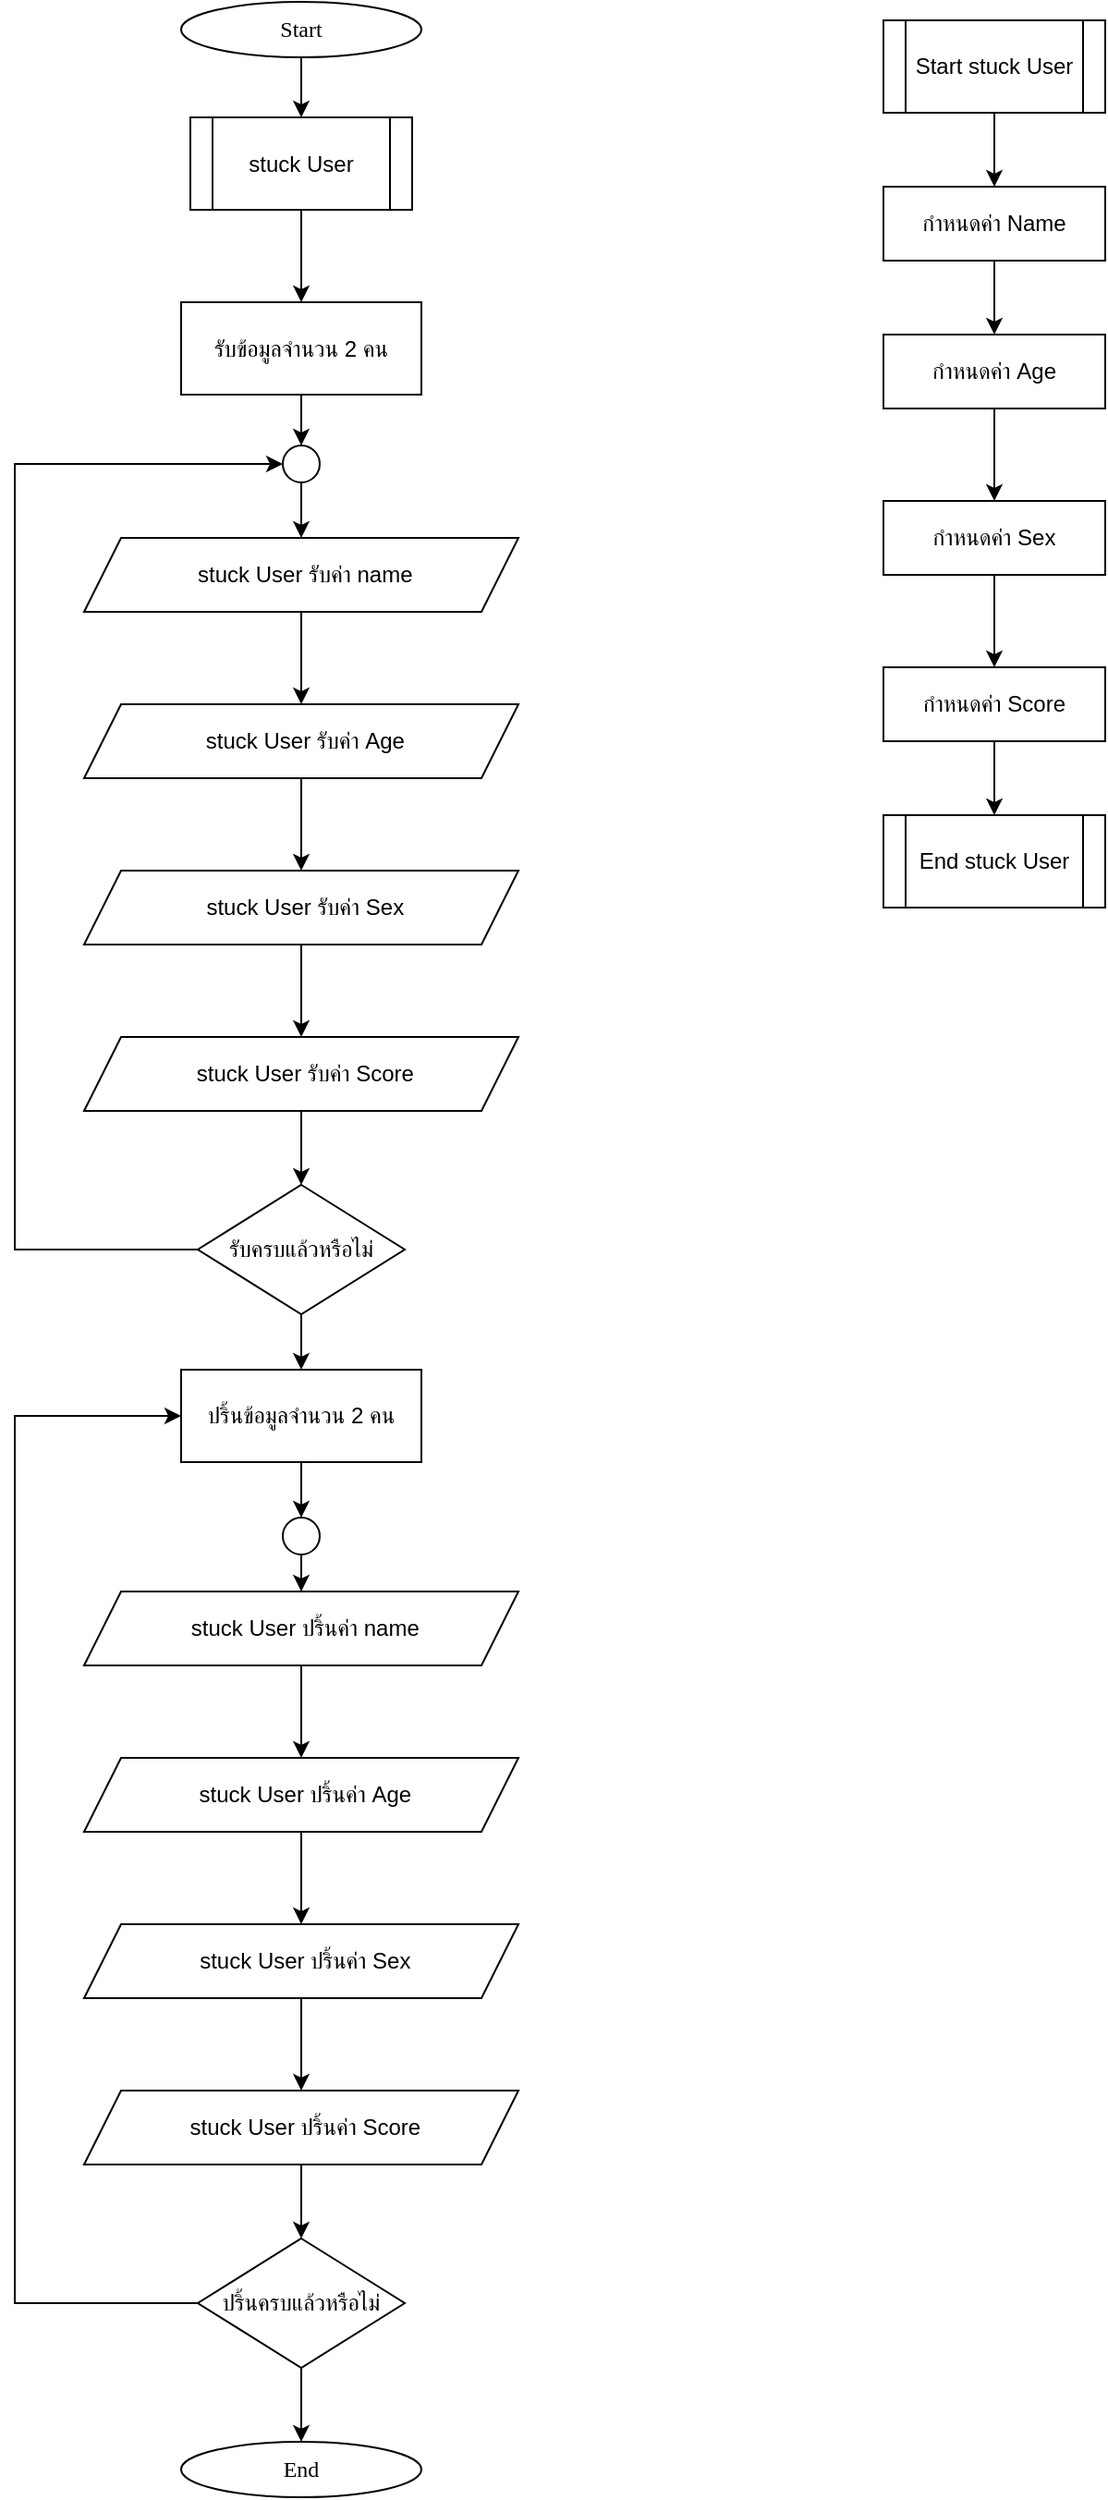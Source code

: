 <mxfile version="25.0.1">
  <diagram name="Page-1" id="lbjRhubGz88T3U6N09Bf">
    <mxGraphModel dx="2587" dy="2042" grid="1" gridSize="10" guides="1" tooltips="1" connect="1" arrows="1" fold="1" page="1" pageScale="1" pageWidth="850" pageHeight="1100" math="0" shadow="0">
      <root>
        <mxCell id="0" />
        <mxCell id="1" parent="0" />
        <mxCell id="k79pjMpJ2o8f5WZcx35u-18" value="" style="edgeStyle=orthogonalEdgeStyle;rounded=0;orthogonalLoop=1;jettySize=auto;html=1;" edge="1" parent="1" source="k79pjMpJ2o8f5WZcx35u-1" target="k79pjMpJ2o8f5WZcx35u-17">
          <mxGeometry relative="1" as="geometry" />
        </mxCell>
        <mxCell id="k79pjMpJ2o8f5WZcx35u-1" value="&lt;font data-font-src=&quot;https://fonts.googleapis.com/css?family=Sarabun&quot; face=&quot;Sarabun&quot;&gt;Start&lt;/font&gt;" style="ellipse;whiteSpace=wrap;html=1;" vertex="1" parent="1">
          <mxGeometry x="-640.0" y="-1050" width="130" height="30" as="geometry" />
        </mxCell>
        <mxCell id="k79pjMpJ2o8f5WZcx35u-2" value="&lt;font data-font-src=&quot;https://fonts.googleapis.com/css?family=Sarabun&quot; face=&quot;Sarabun&quot;&gt;End&lt;/font&gt;" style="ellipse;whiteSpace=wrap;html=1;" vertex="1" parent="1">
          <mxGeometry x="-640.0" y="270" width="130" height="30" as="geometry" />
        </mxCell>
        <mxCell id="k79pjMpJ2o8f5WZcx35u-11" value="" style="edgeStyle=orthogonalEdgeStyle;rounded=0;orthogonalLoop=1;jettySize=auto;html=1;" edge="1" parent="1" source="k79pjMpJ2o8f5WZcx35u-3" target="k79pjMpJ2o8f5WZcx35u-5">
          <mxGeometry relative="1" as="geometry" />
        </mxCell>
        <mxCell id="k79pjMpJ2o8f5WZcx35u-3" value="Start stuck User" style="shape=process;whiteSpace=wrap;html=1;backgroundOutline=1;" vertex="1" parent="1">
          <mxGeometry x="-260" y="-1040" width="120" height="50" as="geometry" />
        </mxCell>
        <mxCell id="k79pjMpJ2o8f5WZcx35u-12" value="" style="edgeStyle=orthogonalEdgeStyle;rounded=0;orthogonalLoop=1;jettySize=auto;html=1;" edge="1" parent="1" source="k79pjMpJ2o8f5WZcx35u-5" target="k79pjMpJ2o8f5WZcx35u-7">
          <mxGeometry relative="1" as="geometry" />
        </mxCell>
        <mxCell id="k79pjMpJ2o8f5WZcx35u-5" value="กำหนดค่า Name" style="rounded=0;whiteSpace=wrap;html=1;" vertex="1" parent="1">
          <mxGeometry x="-260" y="-950" width="120" height="40" as="geometry" />
        </mxCell>
        <mxCell id="k79pjMpJ2o8f5WZcx35u-13" value="" style="edgeStyle=orthogonalEdgeStyle;rounded=0;orthogonalLoop=1;jettySize=auto;html=1;" edge="1" parent="1" source="k79pjMpJ2o8f5WZcx35u-7" target="k79pjMpJ2o8f5WZcx35u-8">
          <mxGeometry relative="1" as="geometry" />
        </mxCell>
        <mxCell id="k79pjMpJ2o8f5WZcx35u-7" value="กำหนดค่า&amp;nbsp;Age" style="rounded=0;whiteSpace=wrap;html=1;" vertex="1" parent="1">
          <mxGeometry x="-260" y="-870" width="120" height="40" as="geometry" />
        </mxCell>
        <mxCell id="k79pjMpJ2o8f5WZcx35u-14" value="" style="edgeStyle=orthogonalEdgeStyle;rounded=0;orthogonalLoop=1;jettySize=auto;html=1;" edge="1" parent="1" source="k79pjMpJ2o8f5WZcx35u-8" target="k79pjMpJ2o8f5WZcx35u-9">
          <mxGeometry relative="1" as="geometry" />
        </mxCell>
        <mxCell id="k79pjMpJ2o8f5WZcx35u-8" value="กำหนดค่า&amp;nbsp;Sex" style="rounded=0;whiteSpace=wrap;html=1;" vertex="1" parent="1">
          <mxGeometry x="-260" y="-780" width="120" height="40" as="geometry" />
        </mxCell>
        <mxCell id="k79pjMpJ2o8f5WZcx35u-16" value="" style="edgeStyle=orthogonalEdgeStyle;rounded=0;orthogonalLoop=1;jettySize=auto;html=1;" edge="1" parent="1" source="k79pjMpJ2o8f5WZcx35u-9" target="k79pjMpJ2o8f5WZcx35u-15">
          <mxGeometry relative="1" as="geometry" />
        </mxCell>
        <mxCell id="k79pjMpJ2o8f5WZcx35u-9" value="กำหนดค่า&amp;nbsp;Score" style="rounded=0;whiteSpace=wrap;html=1;" vertex="1" parent="1">
          <mxGeometry x="-260" y="-690" width="120" height="40" as="geometry" />
        </mxCell>
        <mxCell id="k79pjMpJ2o8f5WZcx35u-15" value="End stuck User" style="shape=process;whiteSpace=wrap;html=1;backgroundOutline=1;" vertex="1" parent="1">
          <mxGeometry x="-260" y="-610" width="120" height="50" as="geometry" />
        </mxCell>
        <mxCell id="k79pjMpJ2o8f5WZcx35u-20" value="" style="edgeStyle=orthogonalEdgeStyle;rounded=0;orthogonalLoop=1;jettySize=auto;html=1;" edge="1" parent="1" source="k79pjMpJ2o8f5WZcx35u-17" target="k79pjMpJ2o8f5WZcx35u-19">
          <mxGeometry relative="1" as="geometry" />
        </mxCell>
        <mxCell id="k79pjMpJ2o8f5WZcx35u-17" value="stuck User" style="shape=process;whiteSpace=wrap;html=1;backgroundOutline=1;" vertex="1" parent="1">
          <mxGeometry x="-635" y="-987.5" width="120" height="50" as="geometry" />
        </mxCell>
        <mxCell id="k79pjMpJ2o8f5WZcx35u-32" value="" style="edgeStyle=orthogonalEdgeStyle;rounded=0;orthogonalLoop=1;jettySize=auto;html=1;" edge="1" parent="1" source="k79pjMpJ2o8f5WZcx35u-19" target="k79pjMpJ2o8f5WZcx35u-31">
          <mxGeometry relative="1" as="geometry" />
        </mxCell>
        <mxCell id="k79pjMpJ2o8f5WZcx35u-19" value="รับข้อมูลจำนวน 2 คน" style="rounded=0;whiteSpace=wrap;html=1;" vertex="1" parent="1">
          <mxGeometry x="-640" y="-887.5" width="130" height="50" as="geometry" />
        </mxCell>
        <mxCell id="k79pjMpJ2o8f5WZcx35u-28" value="" style="edgeStyle=orthogonalEdgeStyle;rounded=0;orthogonalLoop=1;jettySize=auto;html=1;" edge="1" parent="1" source="k79pjMpJ2o8f5WZcx35u-22" target="k79pjMpJ2o8f5WZcx35u-23">
          <mxGeometry relative="1" as="geometry" />
        </mxCell>
        <mxCell id="k79pjMpJ2o8f5WZcx35u-22" value="&amp;nbsp;stuck User รับค่า name" style="shape=parallelogram;perimeter=parallelogramPerimeter;whiteSpace=wrap;html=1;fixedSize=1;" vertex="1" parent="1">
          <mxGeometry x="-692.5" y="-760" width="235" height="40" as="geometry" />
        </mxCell>
        <mxCell id="k79pjMpJ2o8f5WZcx35u-29" value="" style="edgeStyle=orthogonalEdgeStyle;rounded=0;orthogonalLoop=1;jettySize=auto;html=1;" edge="1" parent="1" source="k79pjMpJ2o8f5WZcx35u-23" target="k79pjMpJ2o8f5WZcx35u-24">
          <mxGeometry relative="1" as="geometry" />
        </mxCell>
        <mxCell id="k79pjMpJ2o8f5WZcx35u-23" value="&amp;nbsp;stuck User รับค่า Age" style="shape=parallelogram;perimeter=parallelogramPerimeter;whiteSpace=wrap;html=1;fixedSize=1;" vertex="1" parent="1">
          <mxGeometry x="-692.5" y="-670" width="235" height="40" as="geometry" />
        </mxCell>
        <mxCell id="k79pjMpJ2o8f5WZcx35u-30" value="" style="edgeStyle=orthogonalEdgeStyle;rounded=0;orthogonalLoop=1;jettySize=auto;html=1;" edge="1" parent="1" source="k79pjMpJ2o8f5WZcx35u-24" target="k79pjMpJ2o8f5WZcx35u-26">
          <mxGeometry relative="1" as="geometry" />
        </mxCell>
        <mxCell id="k79pjMpJ2o8f5WZcx35u-24" value="&amp;nbsp;stuck User รับค่า Sex" style="shape=parallelogram;perimeter=parallelogramPerimeter;whiteSpace=wrap;html=1;fixedSize=1;" vertex="1" parent="1">
          <mxGeometry x="-692.5" y="-580" width="235" height="40" as="geometry" />
        </mxCell>
        <mxCell id="k79pjMpJ2o8f5WZcx35u-35" value="" style="edgeStyle=orthogonalEdgeStyle;rounded=0;orthogonalLoop=1;jettySize=auto;html=1;" edge="1" parent="1" source="k79pjMpJ2o8f5WZcx35u-26" target="k79pjMpJ2o8f5WZcx35u-34">
          <mxGeometry relative="1" as="geometry" />
        </mxCell>
        <mxCell id="k79pjMpJ2o8f5WZcx35u-26" value="&amp;nbsp;stuck User รับค่า Score" style="shape=parallelogram;perimeter=parallelogramPerimeter;whiteSpace=wrap;html=1;fixedSize=1;" vertex="1" parent="1">
          <mxGeometry x="-692.5" y="-490" width="235" height="40" as="geometry" />
        </mxCell>
        <mxCell id="k79pjMpJ2o8f5WZcx35u-33" value="" style="edgeStyle=orthogonalEdgeStyle;rounded=0;orthogonalLoop=1;jettySize=auto;html=1;" edge="1" parent="1" source="k79pjMpJ2o8f5WZcx35u-31" target="k79pjMpJ2o8f5WZcx35u-22">
          <mxGeometry relative="1" as="geometry" />
        </mxCell>
        <mxCell id="k79pjMpJ2o8f5WZcx35u-31" value="" style="ellipse;whiteSpace=wrap;html=1;aspect=fixed;" vertex="1" parent="1">
          <mxGeometry x="-585" y="-810" width="20" height="20" as="geometry" />
        </mxCell>
        <mxCell id="k79pjMpJ2o8f5WZcx35u-36" style="edgeStyle=orthogonalEdgeStyle;rounded=0;orthogonalLoop=1;jettySize=auto;html=1;entryX=0;entryY=0.5;entryDx=0;entryDy=0;" edge="1" parent="1" source="k79pjMpJ2o8f5WZcx35u-34" target="k79pjMpJ2o8f5WZcx35u-31">
          <mxGeometry relative="1" as="geometry">
            <Array as="points">
              <mxPoint x="-730" y="-375" />
              <mxPoint x="-730" y="-800" />
            </Array>
          </mxGeometry>
        </mxCell>
        <mxCell id="k79pjMpJ2o8f5WZcx35u-38" value="" style="edgeStyle=orthogonalEdgeStyle;rounded=0;orthogonalLoop=1;jettySize=auto;html=1;" edge="1" parent="1" source="k79pjMpJ2o8f5WZcx35u-34" target="k79pjMpJ2o8f5WZcx35u-37">
          <mxGeometry relative="1" as="geometry" />
        </mxCell>
        <mxCell id="k79pjMpJ2o8f5WZcx35u-34" value="รับครบแล้วหรือไม่" style="rhombus;whiteSpace=wrap;html=1;" vertex="1" parent="1">
          <mxGeometry x="-631" y="-410" width="112" height="70" as="geometry" />
        </mxCell>
        <mxCell id="k79pjMpJ2o8f5WZcx35u-47" value="" style="edgeStyle=orthogonalEdgeStyle;rounded=0;orthogonalLoop=1;jettySize=auto;html=1;" edge="1" parent="1" source="k79pjMpJ2o8f5WZcx35u-37" target="k79pjMpJ2o8f5WZcx35u-46">
          <mxGeometry relative="1" as="geometry" />
        </mxCell>
        <mxCell id="k79pjMpJ2o8f5WZcx35u-37" value="ปริ้นข้อมูลจำนวน 2 คน" style="rounded=0;whiteSpace=wrap;html=1;" vertex="1" parent="1">
          <mxGeometry x="-640" y="-310" width="130" height="50" as="geometry" />
        </mxCell>
        <mxCell id="k79pjMpJ2o8f5WZcx35u-39" value="" style="edgeStyle=orthogonalEdgeStyle;rounded=0;orthogonalLoop=1;jettySize=auto;html=1;" edge="1" source="k79pjMpJ2o8f5WZcx35u-40" target="k79pjMpJ2o8f5WZcx35u-42" parent="1">
          <mxGeometry relative="1" as="geometry" />
        </mxCell>
        <mxCell id="k79pjMpJ2o8f5WZcx35u-40" value="&amp;nbsp;stuck User ปริ้นค่า name" style="shape=parallelogram;perimeter=parallelogramPerimeter;whiteSpace=wrap;html=1;fixedSize=1;" vertex="1" parent="1">
          <mxGeometry x="-692.5" y="-190" width="235" height="40" as="geometry" />
        </mxCell>
        <mxCell id="k79pjMpJ2o8f5WZcx35u-41" value="" style="edgeStyle=orthogonalEdgeStyle;rounded=0;orthogonalLoop=1;jettySize=auto;html=1;" edge="1" source="k79pjMpJ2o8f5WZcx35u-42" target="k79pjMpJ2o8f5WZcx35u-44" parent="1">
          <mxGeometry relative="1" as="geometry" />
        </mxCell>
        <mxCell id="k79pjMpJ2o8f5WZcx35u-42" value="&amp;nbsp;stuck User ปริ้นค่า&amp;nbsp;Age" style="shape=parallelogram;perimeter=parallelogramPerimeter;whiteSpace=wrap;html=1;fixedSize=1;" vertex="1" parent="1">
          <mxGeometry x="-692.5" y="-100" width="235" height="40" as="geometry" />
        </mxCell>
        <mxCell id="k79pjMpJ2o8f5WZcx35u-43" value="" style="edgeStyle=orthogonalEdgeStyle;rounded=0;orthogonalLoop=1;jettySize=auto;html=1;" edge="1" source="k79pjMpJ2o8f5WZcx35u-44" target="k79pjMpJ2o8f5WZcx35u-45" parent="1">
          <mxGeometry relative="1" as="geometry" />
        </mxCell>
        <mxCell id="k79pjMpJ2o8f5WZcx35u-44" value="&amp;nbsp;stuck User ปริ้นค่า&amp;nbsp;Sex" style="shape=parallelogram;perimeter=parallelogramPerimeter;whiteSpace=wrap;html=1;fixedSize=1;" vertex="1" parent="1">
          <mxGeometry x="-692.5" y="-10" width="235" height="40" as="geometry" />
        </mxCell>
        <mxCell id="k79pjMpJ2o8f5WZcx35u-52" value="" style="edgeStyle=orthogonalEdgeStyle;rounded=0;orthogonalLoop=1;jettySize=auto;html=1;" edge="1" parent="1" source="k79pjMpJ2o8f5WZcx35u-45" target="k79pjMpJ2o8f5WZcx35u-51">
          <mxGeometry relative="1" as="geometry" />
        </mxCell>
        <mxCell id="k79pjMpJ2o8f5WZcx35u-45" value="&amp;nbsp;stuck User ปริ้นค่า&amp;nbsp;Score" style="shape=parallelogram;perimeter=parallelogramPerimeter;whiteSpace=wrap;html=1;fixedSize=1;" vertex="1" parent="1">
          <mxGeometry x="-692.5" y="80" width="235" height="40" as="geometry" />
        </mxCell>
        <mxCell id="k79pjMpJ2o8f5WZcx35u-49" style="edgeStyle=orthogonalEdgeStyle;rounded=0;orthogonalLoop=1;jettySize=auto;html=1;entryX=0.5;entryY=0;entryDx=0;entryDy=0;" edge="1" parent="1" source="k79pjMpJ2o8f5WZcx35u-46" target="k79pjMpJ2o8f5WZcx35u-40">
          <mxGeometry relative="1" as="geometry" />
        </mxCell>
        <mxCell id="k79pjMpJ2o8f5WZcx35u-46" value="" style="ellipse;whiteSpace=wrap;html=1;aspect=fixed;" vertex="1" parent="1">
          <mxGeometry x="-585" y="-230" width="20" height="20" as="geometry" />
        </mxCell>
        <mxCell id="k79pjMpJ2o8f5WZcx35u-53" style="edgeStyle=orthogonalEdgeStyle;rounded=0;orthogonalLoop=1;jettySize=auto;html=1;entryX=0;entryY=0.5;entryDx=0;entryDy=0;" edge="1" parent="1" source="k79pjMpJ2o8f5WZcx35u-51" target="k79pjMpJ2o8f5WZcx35u-37">
          <mxGeometry relative="1" as="geometry">
            <Array as="points">
              <mxPoint x="-730" y="195" />
              <mxPoint x="-730" y="-285" />
            </Array>
          </mxGeometry>
        </mxCell>
        <mxCell id="k79pjMpJ2o8f5WZcx35u-54" value="" style="edgeStyle=orthogonalEdgeStyle;rounded=0;orthogonalLoop=1;jettySize=auto;html=1;" edge="1" parent="1" source="k79pjMpJ2o8f5WZcx35u-51" target="k79pjMpJ2o8f5WZcx35u-2">
          <mxGeometry relative="1" as="geometry" />
        </mxCell>
        <mxCell id="k79pjMpJ2o8f5WZcx35u-51" value="ปริ้นครบแล้วหรือไม่" style="rhombus;whiteSpace=wrap;html=1;" vertex="1" parent="1">
          <mxGeometry x="-631" y="160" width="112" height="70" as="geometry" />
        </mxCell>
      </root>
    </mxGraphModel>
  </diagram>
</mxfile>
